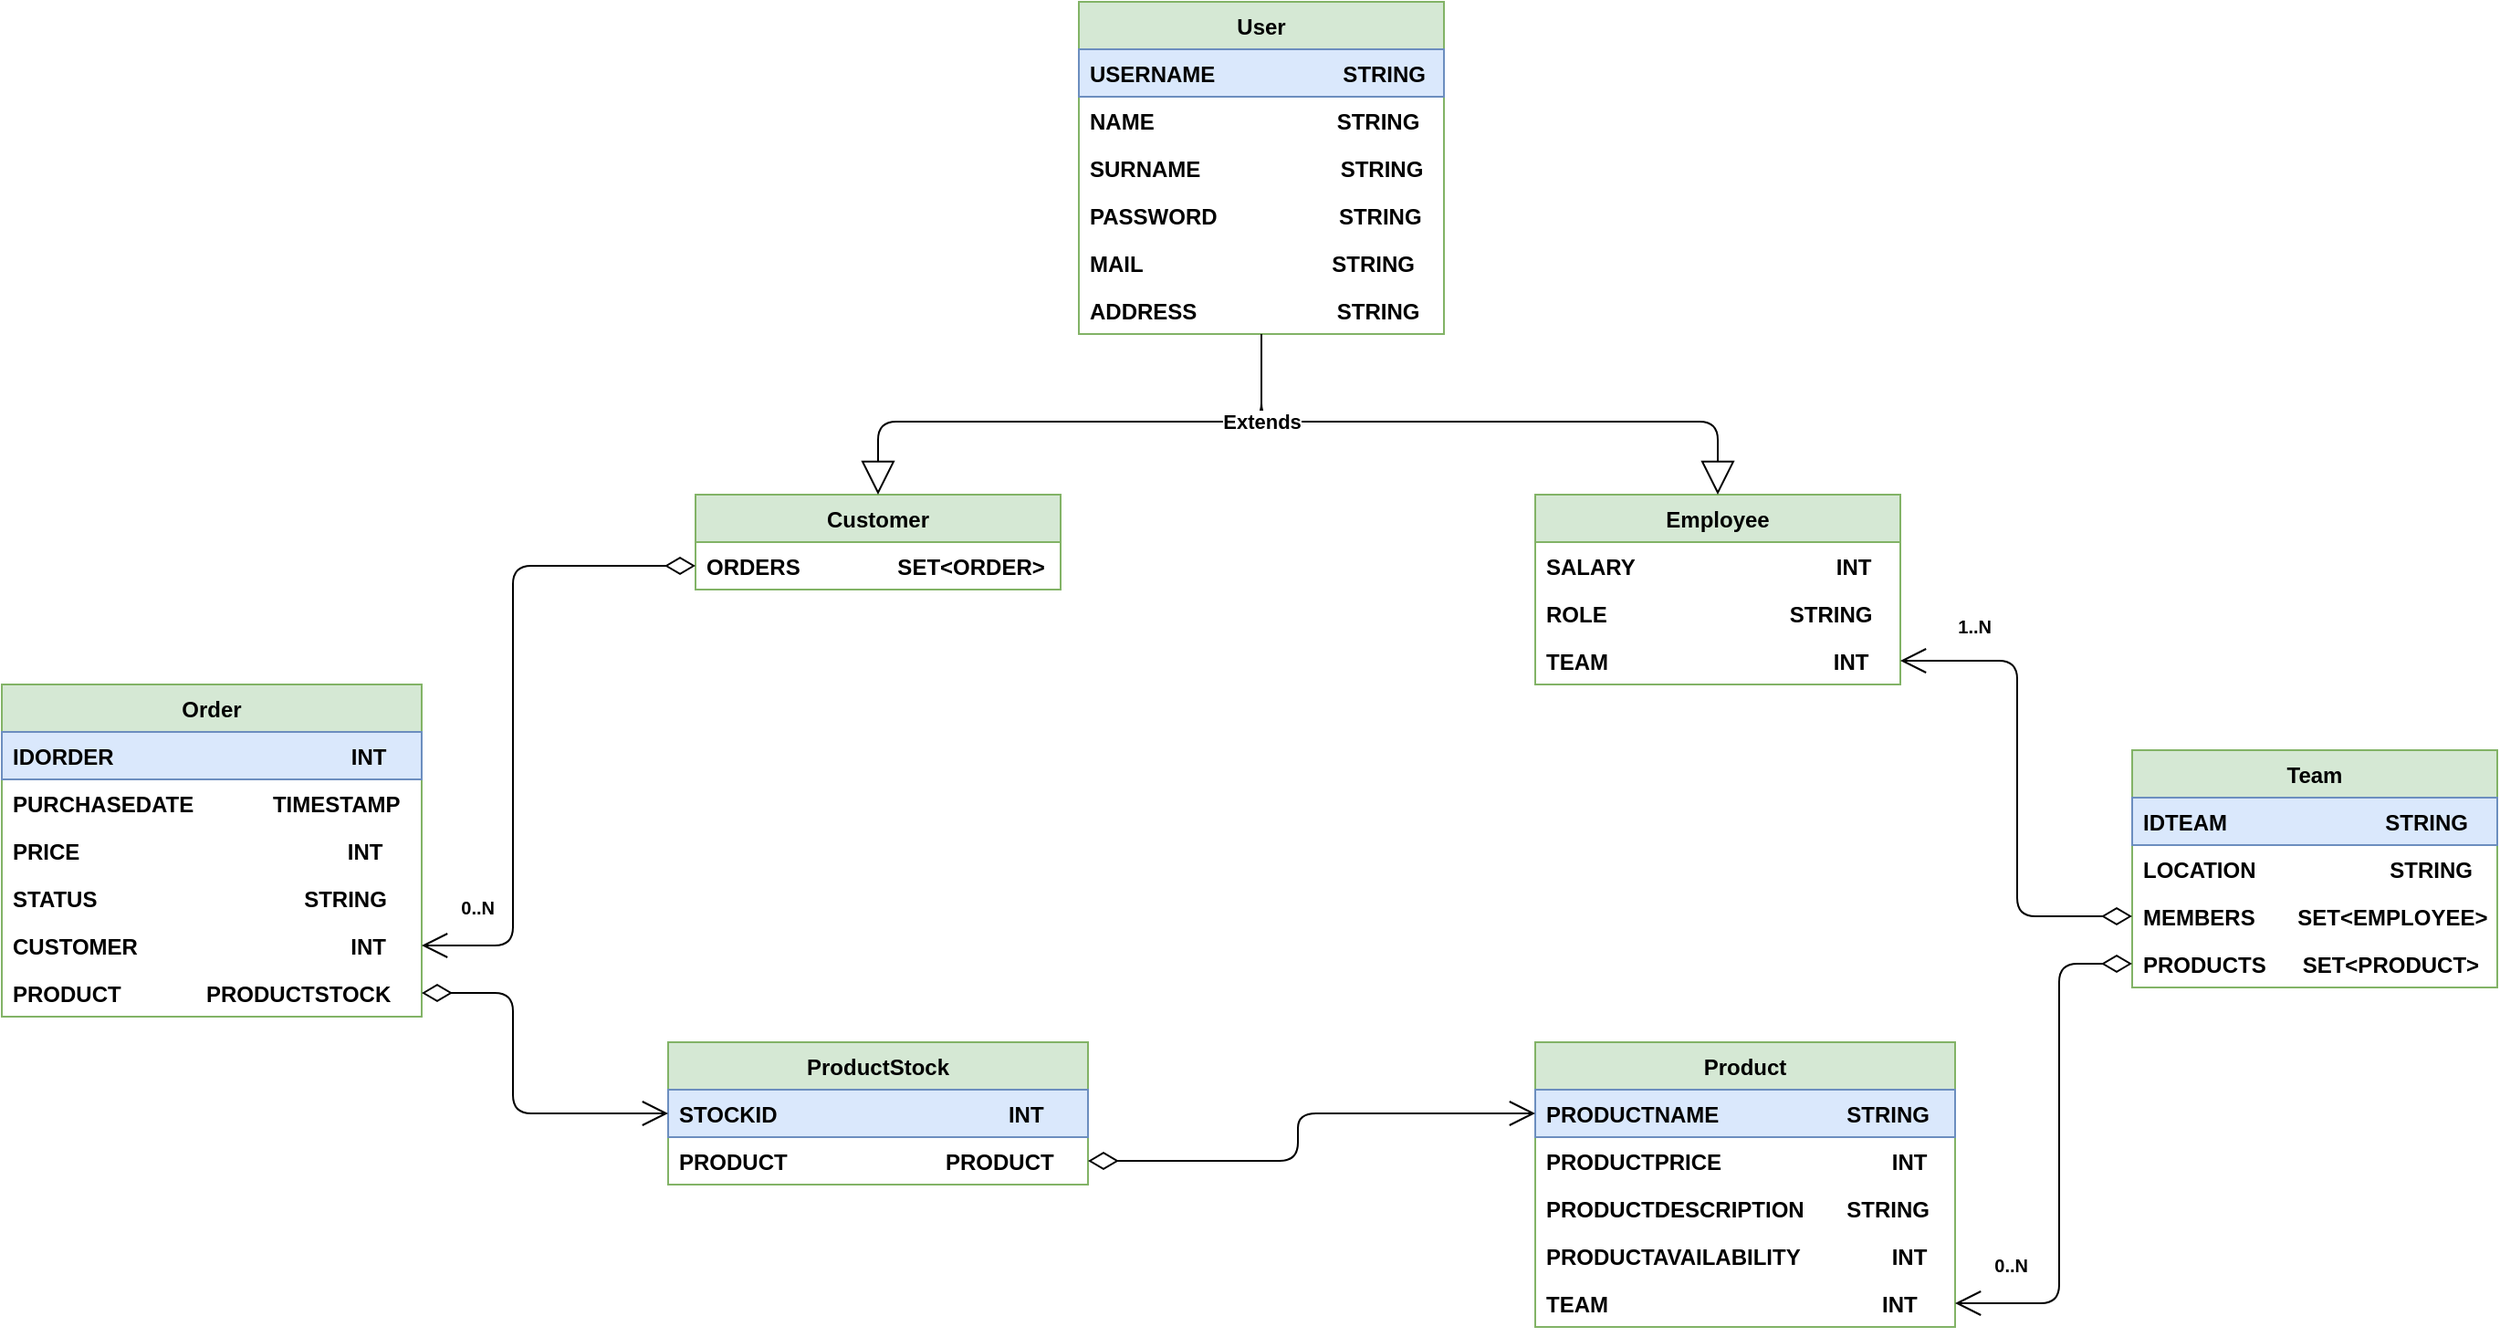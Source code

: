 <mxfile version="12.1.8" type="device" pages="1"><diagram id="CUKwTFvzH_b9hFyBr4eL" name="Page-1"><mxGraphModel dx="3215" dy="2287" grid="1" gridSize="10" guides="1" tooltips="1" connect="1" arrows="1" fold="1" page="1" pageScale="1" pageWidth="827" pageHeight="1169" math="0" shadow="0"><root><mxCell id="0"/><mxCell id="1" parent="0"/><mxCell id="CDCjsfRsvZ5DvsSlzBUl-1" value="Customer" style="swimlane;fontStyle=1;childLayout=stackLayout;horizontal=1;startSize=26;fillColor=#d5e8d4;horizontalStack=0;resizeParent=1;resizeParentMax=0;resizeLast=0;collapsible=1;marginBottom=0;strokeColor=#82b366;" vertex="1" parent="1"><mxGeometry x="40" y="200" width="200" height="52" as="geometry"/></mxCell><mxCell id="CDCjsfRsvZ5DvsSlzBUl-2" value="ORDERS                SET&lt;ORDER&gt;" style="text;align=left;verticalAlign=top;spacingLeft=4;spacingRight=4;overflow=hidden;rotatable=0;points=[[0,0.5],[1,0.5]];portConstraint=eastwest;fontStyle=1" vertex="1" parent="CDCjsfRsvZ5DvsSlzBUl-1"><mxGeometry y="26" width="200" height="26" as="geometry"/></mxCell><mxCell id="CDCjsfRsvZ5DvsSlzBUl-8" value="Employee" style="swimlane;fontStyle=1;childLayout=stackLayout;horizontal=1;startSize=26;fillColor=#d5e8d4;horizontalStack=0;resizeParent=1;resizeParentMax=0;resizeLast=0;collapsible=1;marginBottom=0;strokeColor=#82b366;" vertex="1" parent="1"><mxGeometry x="500" y="200" width="200" height="104" as="geometry"/></mxCell><mxCell id="CDCjsfRsvZ5DvsSlzBUl-10" value="SALARY                                 INT" style="text;strokeColor=none;fillColor=none;align=left;verticalAlign=top;spacingLeft=4;spacingRight=4;overflow=hidden;rotatable=0;points=[[0,0.5],[1,0.5]];portConstraint=eastwest;fontStyle=1" vertex="1" parent="CDCjsfRsvZ5DvsSlzBUl-8"><mxGeometry y="26" width="200" height="26" as="geometry"/></mxCell><mxCell id="CDCjsfRsvZ5DvsSlzBUl-11" value="ROLE                              STRING" style="text;strokeColor=none;fillColor=none;align=left;verticalAlign=top;spacingLeft=4;spacingRight=4;overflow=hidden;rotatable=0;points=[[0,0.5],[1,0.5]];portConstraint=eastwest;fontStyle=1" vertex="1" parent="CDCjsfRsvZ5DvsSlzBUl-8"><mxGeometry y="52" width="200" height="26" as="geometry"/></mxCell><mxCell id="CDCjsfRsvZ5DvsSlzBUl-12" value="TEAM                                     INT" style="text;strokeColor=none;fillColor=none;align=left;verticalAlign=top;spacingLeft=4;spacingRight=4;overflow=hidden;rotatable=0;points=[[0,0.5],[1,0.5]];portConstraint=eastwest;fontStyle=1" vertex="1" parent="CDCjsfRsvZ5DvsSlzBUl-8"><mxGeometry y="78" width="200" height="26" as="geometry"/></mxCell><mxCell id="CDCjsfRsvZ5DvsSlzBUl-15" value="User" style="swimlane;fontStyle=1;childLayout=stackLayout;horizontal=1;startSize=26;fillColor=#d5e8d4;horizontalStack=0;resizeParent=1;resizeParentMax=0;resizeLast=0;collapsible=1;marginBottom=0;strokeColor=#82b366;" vertex="1" parent="1"><mxGeometry x="250" y="-70" width="200" height="182" as="geometry"/></mxCell><mxCell id="CDCjsfRsvZ5DvsSlzBUl-16" value="USERNAME                     STRING" style="text;strokeColor=#6c8ebf;fillColor=#dae8fc;align=left;verticalAlign=top;spacingLeft=4;spacingRight=4;overflow=hidden;rotatable=0;points=[[0,0.5],[1,0.5]];portConstraint=eastwest;fontStyle=1" vertex="1" parent="CDCjsfRsvZ5DvsSlzBUl-15"><mxGeometry y="26" width="200" height="26" as="geometry"/></mxCell><mxCell id="CDCjsfRsvZ5DvsSlzBUl-17" value="NAME                              STRING" style="text;strokeColor=none;fillColor=none;align=left;verticalAlign=top;spacingLeft=4;spacingRight=4;overflow=hidden;rotatable=0;points=[[0,0.5],[1,0.5]];portConstraint=eastwest;fontStyle=1" vertex="1" parent="CDCjsfRsvZ5DvsSlzBUl-15"><mxGeometry y="52" width="200" height="26" as="geometry"/></mxCell><mxCell id="CDCjsfRsvZ5DvsSlzBUl-18" value="SURNAME                       STRING" style="text;strokeColor=none;fillColor=none;align=left;verticalAlign=top;spacingLeft=4;spacingRight=4;overflow=hidden;rotatable=0;points=[[0,0.5],[1,0.5]];portConstraint=eastwest;fontStyle=1" vertex="1" parent="CDCjsfRsvZ5DvsSlzBUl-15"><mxGeometry y="78" width="200" height="26" as="geometry"/></mxCell><mxCell id="CDCjsfRsvZ5DvsSlzBUl-19" value="PASSWORD                    STRING" style="text;strokeColor=none;fillColor=none;align=left;verticalAlign=top;spacingLeft=4;spacingRight=4;overflow=hidden;rotatable=0;points=[[0,0.5],[1,0.5]];portConstraint=eastwest;fontStyle=1" vertex="1" parent="CDCjsfRsvZ5DvsSlzBUl-15"><mxGeometry y="104" width="200" height="26" as="geometry"/></mxCell><mxCell id="CDCjsfRsvZ5DvsSlzBUl-20" value="MAIL                               STRING" style="text;strokeColor=none;fillColor=none;align=left;verticalAlign=top;spacingLeft=4;spacingRight=4;overflow=hidden;rotatable=0;points=[[0,0.5],[1,0.5]];portConstraint=eastwest;fontStyle=1" vertex="1" parent="CDCjsfRsvZ5DvsSlzBUl-15"><mxGeometry y="130" width="200" height="26" as="geometry"/></mxCell><mxCell id="CDCjsfRsvZ5DvsSlzBUl-21" value="ADDRESS                       STRING" style="text;strokeColor=none;fillColor=none;align=left;verticalAlign=top;spacingLeft=4;spacingRight=4;overflow=hidden;rotatable=0;points=[[0,0.5],[1,0.5]];portConstraint=eastwest;fontStyle=1" vertex="1" parent="CDCjsfRsvZ5DvsSlzBUl-15"><mxGeometry y="156" width="200" height="26" as="geometry"/></mxCell><mxCell id="CDCjsfRsvZ5DvsSlzBUl-22" value="Extends" style="endArrow=block;endSize=16;endFill=0;html=1;entryX=0.5;entryY=0;entryDx=0;entryDy=0;exitX=0.5;exitY=1;exitDx=0;exitDy=0;" edge="1" parent="1" source="CDCjsfRsvZ5DvsSlzBUl-15" target="CDCjsfRsvZ5DvsSlzBUl-8"><mxGeometry x="-0.716" width="160" relative="1" as="geometry"><mxPoint x="390" y="150" as="sourcePoint"/><mxPoint x="550" y="150" as="targetPoint"/><Array as="points"><mxPoint x="350" y="160"/><mxPoint x="600" y="160"/></Array><mxPoint as="offset"/></mxGeometry></mxCell><mxCell id="CDCjsfRsvZ5DvsSlzBUl-23" value="&lt;b&gt;Extends&lt;/b&gt;" style="endArrow=block;endSize=16;endFill=0;html=1;entryX=0.5;entryY=0;entryDx=0;entryDy=0;exitX=0.5;exitY=1;exitDx=0;exitDy=0;" edge="1" parent="1" source="CDCjsfRsvZ5DvsSlzBUl-15" target="CDCjsfRsvZ5DvsSlzBUl-1"><mxGeometry x="-0.678" width="160" relative="1" as="geometry"><mxPoint x="90" y="200" as="sourcePoint"/><mxPoint x="250" y="200" as="targetPoint"/><Array as="points"><mxPoint x="350" y="160"/><mxPoint x="140" y="160"/></Array><mxPoint as="offset"/></mxGeometry></mxCell><mxCell id="CDCjsfRsvZ5DvsSlzBUl-24" value="Team" style="swimlane;fontStyle=1;childLayout=stackLayout;horizontal=1;startSize=26;fillColor=#d5e8d4;horizontalStack=0;resizeParent=1;resizeParentMax=0;resizeLast=0;collapsible=1;marginBottom=0;strokeColor=#82b366;" vertex="1" parent="1"><mxGeometry x="827" y="340" width="200" height="130" as="geometry"/></mxCell><mxCell id="CDCjsfRsvZ5DvsSlzBUl-25" value="IDTEAM                          STRING" style="text;strokeColor=#6c8ebf;fillColor=#dae8fc;align=left;verticalAlign=top;spacingLeft=4;spacingRight=4;overflow=hidden;rotatable=0;points=[[0,0.5],[1,0.5]];portConstraint=eastwest;fontStyle=1" vertex="1" parent="CDCjsfRsvZ5DvsSlzBUl-24"><mxGeometry y="26" width="200" height="26" as="geometry"/></mxCell><mxCell id="CDCjsfRsvZ5DvsSlzBUl-26" value="LOCATION                      STRING" style="text;strokeColor=none;fillColor=none;align=left;verticalAlign=top;spacingLeft=4;spacingRight=4;overflow=hidden;rotatable=0;points=[[0,0.5],[1,0.5]];portConstraint=eastwest;fontStyle=1" vertex="1" parent="CDCjsfRsvZ5DvsSlzBUl-24"><mxGeometry y="52" width="200" height="26" as="geometry"/></mxCell><mxCell id="CDCjsfRsvZ5DvsSlzBUl-27" value="MEMBERS       SET&lt;EMPLOYEE&gt;" style="text;strokeColor=none;fillColor=none;align=left;verticalAlign=top;spacingLeft=4;spacingRight=4;overflow=hidden;rotatable=0;points=[[0,0.5],[1,0.5]];portConstraint=eastwest;fontStyle=1" vertex="1" parent="CDCjsfRsvZ5DvsSlzBUl-24"><mxGeometry y="78" width="200" height="26" as="geometry"/></mxCell><mxCell id="CDCjsfRsvZ5DvsSlzBUl-28" value="PRODUCTS      SET&lt;PRODUCT&gt;" style="text;strokeColor=none;fillColor=none;align=left;verticalAlign=top;spacingLeft=4;spacingRight=4;overflow=hidden;rotatable=0;points=[[0,0.5],[1,0.5]];portConstraint=eastwest;fontStyle=1" vertex="1" parent="CDCjsfRsvZ5DvsSlzBUl-24"><mxGeometry y="104" width="200" height="26" as="geometry"/></mxCell><mxCell id="CDCjsfRsvZ5DvsSlzBUl-31" value="" style="endArrow=open;html=1;endSize=12;startArrow=diamondThin;startSize=14;startFill=0;edgeStyle=orthogonalEdgeStyle;exitX=0;exitY=0.5;exitDx=0;exitDy=0;entryX=1;entryY=0.5;entryDx=0;entryDy=0;" edge="1" parent="1" source="CDCjsfRsvZ5DvsSlzBUl-27" target="CDCjsfRsvZ5DvsSlzBUl-12"><mxGeometry x="-0.528" y="34" relative="1" as="geometry"><mxPoint x="530" y="480" as="sourcePoint"/><mxPoint x="760" y="290" as="targetPoint"/><Array as="points"><mxPoint x="764" y="431"/><mxPoint x="764" y="291"/></Array><mxPoint as="offset"/></mxGeometry></mxCell><mxCell id="CDCjsfRsvZ5DvsSlzBUl-33" value="&lt;b&gt;1..N&lt;/b&gt;" style="resizable=0;html=1;align=right;verticalAlign=top;labelBackgroundColor=#ffffff;fontSize=10;" connectable="0" vertex="1" parent="CDCjsfRsvZ5DvsSlzBUl-31"><mxGeometry x="1" relative="1" as="geometry"><mxPoint x="50" y="-31" as="offset"/></mxGeometry></mxCell><mxCell id="CDCjsfRsvZ5DvsSlzBUl-34" value="Product" style="swimlane;fontStyle=1;childLayout=stackLayout;horizontal=1;startSize=26;fillColor=#d5e8d4;horizontalStack=0;resizeParent=1;resizeParentMax=0;resizeLast=0;collapsible=1;marginBottom=0;strokeColor=#82b366;" vertex="1" parent="1"><mxGeometry x="500" y="500" width="230" height="156" as="geometry"/></mxCell><mxCell id="CDCjsfRsvZ5DvsSlzBUl-35" value="PRODUCTNAME                     STRING" style="text;strokeColor=#6c8ebf;fillColor=#dae8fc;align=left;verticalAlign=top;spacingLeft=4;spacingRight=4;overflow=hidden;rotatable=0;points=[[0,0.5],[1,0.5]];portConstraint=eastwest;fontStyle=1" vertex="1" parent="CDCjsfRsvZ5DvsSlzBUl-34"><mxGeometry y="26" width="230" height="26" as="geometry"/></mxCell><mxCell id="CDCjsfRsvZ5DvsSlzBUl-36" value="PRODUCTPRICE                            INT" style="text;strokeColor=none;fillColor=none;align=left;verticalAlign=top;spacingLeft=4;spacingRight=4;overflow=hidden;rotatable=0;points=[[0,0.5],[1,0.5]];portConstraint=eastwest;fontStyle=1" vertex="1" parent="CDCjsfRsvZ5DvsSlzBUl-34"><mxGeometry y="52" width="230" height="26" as="geometry"/></mxCell><mxCell id="CDCjsfRsvZ5DvsSlzBUl-37" value="PRODUCTDESCRIPTION       STRING" style="text;strokeColor=none;fillColor=none;align=left;verticalAlign=top;spacingLeft=4;spacingRight=4;overflow=hidden;rotatable=0;points=[[0,0.5],[1,0.5]];portConstraint=eastwest;fontStyle=1" vertex="1" parent="CDCjsfRsvZ5DvsSlzBUl-34"><mxGeometry y="78" width="230" height="26" as="geometry"/></mxCell><mxCell id="CDCjsfRsvZ5DvsSlzBUl-38" value="PRODUCTAVAILABILITY               INT" style="text;strokeColor=none;fillColor=none;align=left;verticalAlign=top;spacingLeft=4;spacingRight=4;overflow=hidden;rotatable=0;points=[[0,0.5],[1,0.5]];portConstraint=eastwest;fontStyle=1" vertex="1" parent="CDCjsfRsvZ5DvsSlzBUl-34"><mxGeometry y="104" width="230" height="26" as="geometry"/></mxCell><mxCell id="CDCjsfRsvZ5DvsSlzBUl-39" value="TEAM                                             INT" style="text;strokeColor=none;fillColor=none;align=left;verticalAlign=top;spacingLeft=4;spacingRight=4;overflow=hidden;rotatable=0;points=[[0,0.5],[1,0.5]];portConstraint=eastwest;fontStyle=1" vertex="1" parent="CDCjsfRsvZ5DvsSlzBUl-34"><mxGeometry y="130" width="230" height="26" as="geometry"/></mxCell><mxCell id="CDCjsfRsvZ5DvsSlzBUl-41" value="" style="endArrow=open;html=1;endSize=12;startArrow=diamondThin;startSize=14;startFill=0;edgeStyle=orthogonalEdgeStyle;exitX=0;exitY=0.5;exitDx=0;exitDy=0;entryX=1;entryY=0.5;entryDx=0;entryDy=0;" edge="1" parent="1" source="CDCjsfRsvZ5DvsSlzBUl-28" target="CDCjsfRsvZ5DvsSlzBUl-39"><mxGeometry x="-0.528" y="34" relative="1" as="geometry"><mxPoint x="850" y="580" as="sourcePoint"/><mxPoint x="723" y="440" as="targetPoint"/><Array as="points"><mxPoint x="787" y="457"/><mxPoint x="787" y="643"/></Array><mxPoint as="offset"/></mxGeometry></mxCell><mxCell id="CDCjsfRsvZ5DvsSlzBUl-42" value="&lt;b&gt;0..N&lt;/b&gt;" style="resizable=0;html=1;align=right;verticalAlign=top;labelBackgroundColor=#ffffff;fontSize=10;" connectable="0" vertex="1" parent="CDCjsfRsvZ5DvsSlzBUl-41"><mxGeometry x="1" relative="1" as="geometry"><mxPoint x="40" y="-33" as="offset"/></mxGeometry></mxCell><mxCell id="CDCjsfRsvZ5DvsSlzBUl-43" value="ProductStock" style="swimlane;fontStyle=1;childLayout=stackLayout;horizontal=1;startSize=26;fillColor=#d5e8d4;horizontalStack=0;resizeParent=1;resizeParentMax=0;resizeLast=0;collapsible=1;marginBottom=0;strokeColor=#82b366;" vertex="1" parent="1"><mxGeometry x="25" y="500" width="230" height="78" as="geometry"/></mxCell><mxCell id="CDCjsfRsvZ5DvsSlzBUl-44" value="STOCKID                                      INT" style="text;strokeColor=#6c8ebf;fillColor=#dae8fc;align=left;verticalAlign=top;spacingLeft=4;spacingRight=4;overflow=hidden;rotatable=0;points=[[0,0.5],[1,0.5]];portConstraint=eastwest;fontStyle=1" vertex="1" parent="CDCjsfRsvZ5DvsSlzBUl-43"><mxGeometry y="26" width="230" height="26" as="geometry"/></mxCell><mxCell id="CDCjsfRsvZ5DvsSlzBUl-45" value="PRODUCT                          PRODUCT" style="text;strokeColor=none;fillColor=none;align=left;verticalAlign=top;spacingLeft=4;spacingRight=4;overflow=hidden;rotatable=0;points=[[0,0.5],[1,0.5]];portConstraint=eastwest;fontStyle=1" vertex="1" parent="CDCjsfRsvZ5DvsSlzBUl-43"><mxGeometry y="52" width="230" height="26" as="geometry"/></mxCell><mxCell id="CDCjsfRsvZ5DvsSlzBUl-49" value="Order" style="swimlane;fontStyle=1;childLayout=stackLayout;horizontal=1;startSize=26;fillColor=#d5e8d4;horizontalStack=0;resizeParent=1;resizeParentMax=0;resizeLast=0;collapsible=1;marginBottom=0;strokeColor=#82b366;" vertex="1" parent="1"><mxGeometry x="-340" y="304" width="230" height="182" as="geometry"/></mxCell><mxCell id="CDCjsfRsvZ5DvsSlzBUl-50" value="IDORDER                                       INT" style="text;strokeColor=#6c8ebf;fillColor=#dae8fc;align=left;verticalAlign=top;spacingLeft=4;spacingRight=4;overflow=hidden;rotatable=0;points=[[0,0.5],[1,0.5]];portConstraint=eastwest;fontStyle=1" vertex="1" parent="CDCjsfRsvZ5DvsSlzBUl-49"><mxGeometry y="26" width="230" height="26" as="geometry"/></mxCell><mxCell id="CDCjsfRsvZ5DvsSlzBUl-51" value="PURCHASEDATE             TIMESTAMP" style="text;strokeColor=none;fillColor=none;align=left;verticalAlign=top;spacingLeft=4;spacingRight=4;overflow=hidden;rotatable=0;points=[[0,0.5],[1,0.5]];portConstraint=eastwest;fontStyle=1" vertex="1" parent="CDCjsfRsvZ5DvsSlzBUl-49"><mxGeometry y="52" width="230" height="26" as="geometry"/></mxCell><mxCell id="CDCjsfRsvZ5DvsSlzBUl-52" value="PRICE                                            INT" style="text;strokeColor=none;fillColor=none;align=left;verticalAlign=top;spacingLeft=4;spacingRight=4;overflow=hidden;rotatable=0;points=[[0,0.5],[1,0.5]];portConstraint=eastwest;fontStyle=1" vertex="1" parent="CDCjsfRsvZ5DvsSlzBUl-49"><mxGeometry y="78" width="230" height="26" as="geometry"/></mxCell><mxCell id="CDCjsfRsvZ5DvsSlzBUl-53" value="STATUS                                  STRING" style="text;strokeColor=none;fillColor=none;align=left;verticalAlign=top;spacingLeft=4;spacingRight=4;overflow=hidden;rotatable=0;points=[[0,0.5],[1,0.5]];portConstraint=eastwest;fontStyle=1" vertex="1" parent="CDCjsfRsvZ5DvsSlzBUl-49"><mxGeometry y="104" width="230" height="26" as="geometry"/></mxCell><mxCell id="CDCjsfRsvZ5DvsSlzBUl-54" value="CUSTOMER                                   INT" style="text;strokeColor=none;fillColor=none;align=left;verticalAlign=top;spacingLeft=4;spacingRight=4;overflow=hidden;rotatable=0;points=[[0,0.5],[1,0.5]];portConstraint=eastwest;fontStyle=1" vertex="1" parent="CDCjsfRsvZ5DvsSlzBUl-49"><mxGeometry y="130" width="230" height="26" as="geometry"/></mxCell><mxCell id="CDCjsfRsvZ5DvsSlzBUl-60" value="PRODUCT              PRODUCTSTOCK" style="text;strokeColor=none;fillColor=none;align=left;verticalAlign=top;spacingLeft=4;spacingRight=4;overflow=hidden;rotatable=0;points=[[0,0.5],[1,0.5]];portConstraint=eastwest;fontStyle=1" vertex="1" parent="CDCjsfRsvZ5DvsSlzBUl-49"><mxGeometry y="156" width="230" height="26" as="geometry"/></mxCell><mxCell id="CDCjsfRsvZ5DvsSlzBUl-58" value="" style="endArrow=open;html=1;endSize=12;startArrow=diamondThin;startSize=14;startFill=0;edgeStyle=orthogonalEdgeStyle;exitX=0;exitY=0.5;exitDx=0;exitDy=0;entryX=1;entryY=0.5;entryDx=0;entryDy=0;" edge="1" parent="1" source="CDCjsfRsvZ5DvsSlzBUl-2" target="CDCjsfRsvZ5DvsSlzBUl-54"><mxGeometry x="-0.528" y="34" relative="1" as="geometry"><mxPoint x="-200" y="220" as="sourcePoint"/><mxPoint x="-60" y="230" as="targetPoint"/><Array as="points"><mxPoint x="-60" y="239"/><mxPoint x="-60" y="447"/></Array><mxPoint as="offset"/></mxGeometry></mxCell><mxCell id="CDCjsfRsvZ5DvsSlzBUl-59" value="&lt;b&gt;0..N&lt;/b&gt;" style="resizable=0;html=1;align=right;verticalAlign=top;labelBackgroundColor=#ffffff;fontSize=10;" connectable="0" vertex="1" parent="CDCjsfRsvZ5DvsSlzBUl-58"><mxGeometry x="1" relative="1" as="geometry"><mxPoint x="40" y="-33" as="offset"/></mxGeometry></mxCell><mxCell id="CDCjsfRsvZ5DvsSlzBUl-62" value="" style="endArrow=open;html=1;endSize=12;startArrow=diamondThin;startSize=14;startFill=0;edgeStyle=orthogonalEdgeStyle;exitX=1;exitY=0.5;exitDx=0;exitDy=0;entryX=0;entryY=0.5;entryDx=0;entryDy=0;" edge="1" parent="1" source="CDCjsfRsvZ5DvsSlzBUl-60" target="CDCjsfRsvZ5DvsSlzBUl-44"><mxGeometry x="-0.528" y="34" relative="1" as="geometry"><mxPoint x="-300" y="630" as="sourcePoint"/><mxPoint x="-450" y="838" as="targetPoint"/><Array as="points"><mxPoint x="-60" y="473"/><mxPoint x="-60" y="539"/></Array><mxPoint as="offset"/></mxGeometry></mxCell><mxCell id="CDCjsfRsvZ5DvsSlzBUl-63" value="" style="resizable=0;html=1;align=right;verticalAlign=top;labelBackgroundColor=#ffffff;fontSize=10;" connectable="0" vertex="1" parent="CDCjsfRsvZ5DvsSlzBUl-62"><mxGeometry x="1" relative="1" as="geometry"><mxPoint x="-5" y="-29" as="offset"/></mxGeometry></mxCell><mxCell id="CDCjsfRsvZ5DvsSlzBUl-64" value="" style="endArrow=open;html=1;endSize=12;startArrow=diamondThin;startSize=14;startFill=0;edgeStyle=orthogonalEdgeStyle;exitX=1;exitY=0.5;exitDx=0;exitDy=0;entryX=0;entryY=0.5;entryDx=0;entryDy=0;" edge="1" parent="1" source="CDCjsfRsvZ5DvsSlzBUl-45" target="CDCjsfRsvZ5DvsSlzBUl-35"><mxGeometry x="-0.528" y="34" relative="1" as="geometry"><mxPoint x="320" y="440" as="sourcePoint"/><mxPoint x="455" y="506" as="targetPoint"/><Array as="points"><mxPoint x="370" y="565"/><mxPoint x="370" y="539"/></Array><mxPoint as="offset"/></mxGeometry></mxCell><mxCell id="CDCjsfRsvZ5DvsSlzBUl-65" value="" style="resizable=0;html=1;align=right;verticalAlign=top;labelBackgroundColor=#ffffff;fontSize=10;" connectable="0" vertex="1" parent="CDCjsfRsvZ5DvsSlzBUl-64"><mxGeometry x="1" relative="1" as="geometry"><mxPoint x="-5" y="-29" as="offset"/></mxGeometry></mxCell></root></mxGraphModel></diagram></mxfile>